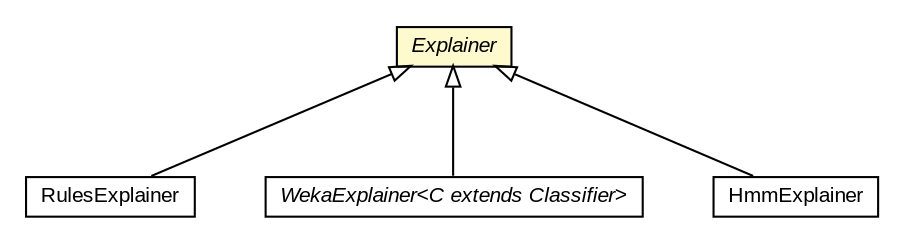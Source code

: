 #!/usr/local/bin/dot
#
# Class diagram 
# Generated by UMLGraph version 5.3 (http://www.umlgraph.org/)
#

digraph G {
	edge [fontname="arial",fontsize=10,labelfontname="arial",labelfontsize=10];
	node [fontname="arial",fontsize=10,shape=plaintext];
	nodesep=0.25;
	ranksep=0.5;
	// context.arch.intelligibility.rules.RulesExplainer
	c158438 [label=<<table title="context.arch.intelligibility.rules.RulesExplainer" border="0" cellborder="1" cellspacing="0" cellpadding="2" port="p" href="./rules/RulesExplainer.html">
		<tr><td><table border="0" cellspacing="0" cellpadding="1">
<tr><td align="center" balign="center"> RulesExplainer </td></tr>
		</table></td></tr>
		</table>>, fontname="arial", fontcolor="black", fontsize=10.0];
	// context.arch.intelligibility.weka.WekaExplainer<C extends weka.classifiers.Classifier>
	c158503 [label=<<table title="context.arch.intelligibility.weka.WekaExplainer" border="0" cellborder="1" cellspacing="0" cellpadding="2" port="p" href="./weka/WekaExplainer.html">
		<tr><td><table border="0" cellspacing="0" cellpadding="1">
<tr><td align="center" balign="center"><font face="arial italic"> WekaExplainer&lt;C extends Classifier&gt; </font></td></tr>
		</table></td></tr>
		</table>>, fontname="arial", fontcolor="black", fontsize=10.0];
	// context.arch.intelligibility.hmm.HmmExplainer
	c158522 [label=<<table title="context.arch.intelligibility.hmm.HmmExplainer" border="0" cellborder="1" cellspacing="0" cellpadding="2" port="p" href="./hmm/HmmExplainer.html">
		<tr><td><table border="0" cellspacing="0" cellpadding="1">
<tr><td align="center" balign="center"> HmmExplainer </td></tr>
		</table></td></tr>
		</table>>, fontname="arial", fontcolor="black", fontsize=10.0];
	// context.arch.intelligibility.Explainer
	c158794 [label=<<table title="context.arch.intelligibility.Explainer" border="0" cellborder="1" cellspacing="0" cellpadding="2" port="p" bgcolor="lemonChiffon" href="./Explainer.html">
		<tr><td><table border="0" cellspacing="0" cellpadding="1">
<tr><td align="center" balign="center"><font face="arial italic"> Explainer </font></td></tr>
		</table></td></tr>
		</table>>, fontname="arial", fontcolor="black", fontsize=10.0];
	//context.arch.intelligibility.rules.RulesExplainer extends context.arch.intelligibility.Explainer
	c158794:p -> c158438:p [dir=back,arrowtail=empty];
	//context.arch.intelligibility.weka.WekaExplainer<C extends weka.classifiers.Classifier> extends context.arch.intelligibility.Explainer
	c158794:p -> c158503:p [dir=back,arrowtail=empty];
	//context.arch.intelligibility.hmm.HmmExplainer extends context.arch.intelligibility.Explainer
	c158794:p -> c158522:p [dir=back,arrowtail=empty];
}

